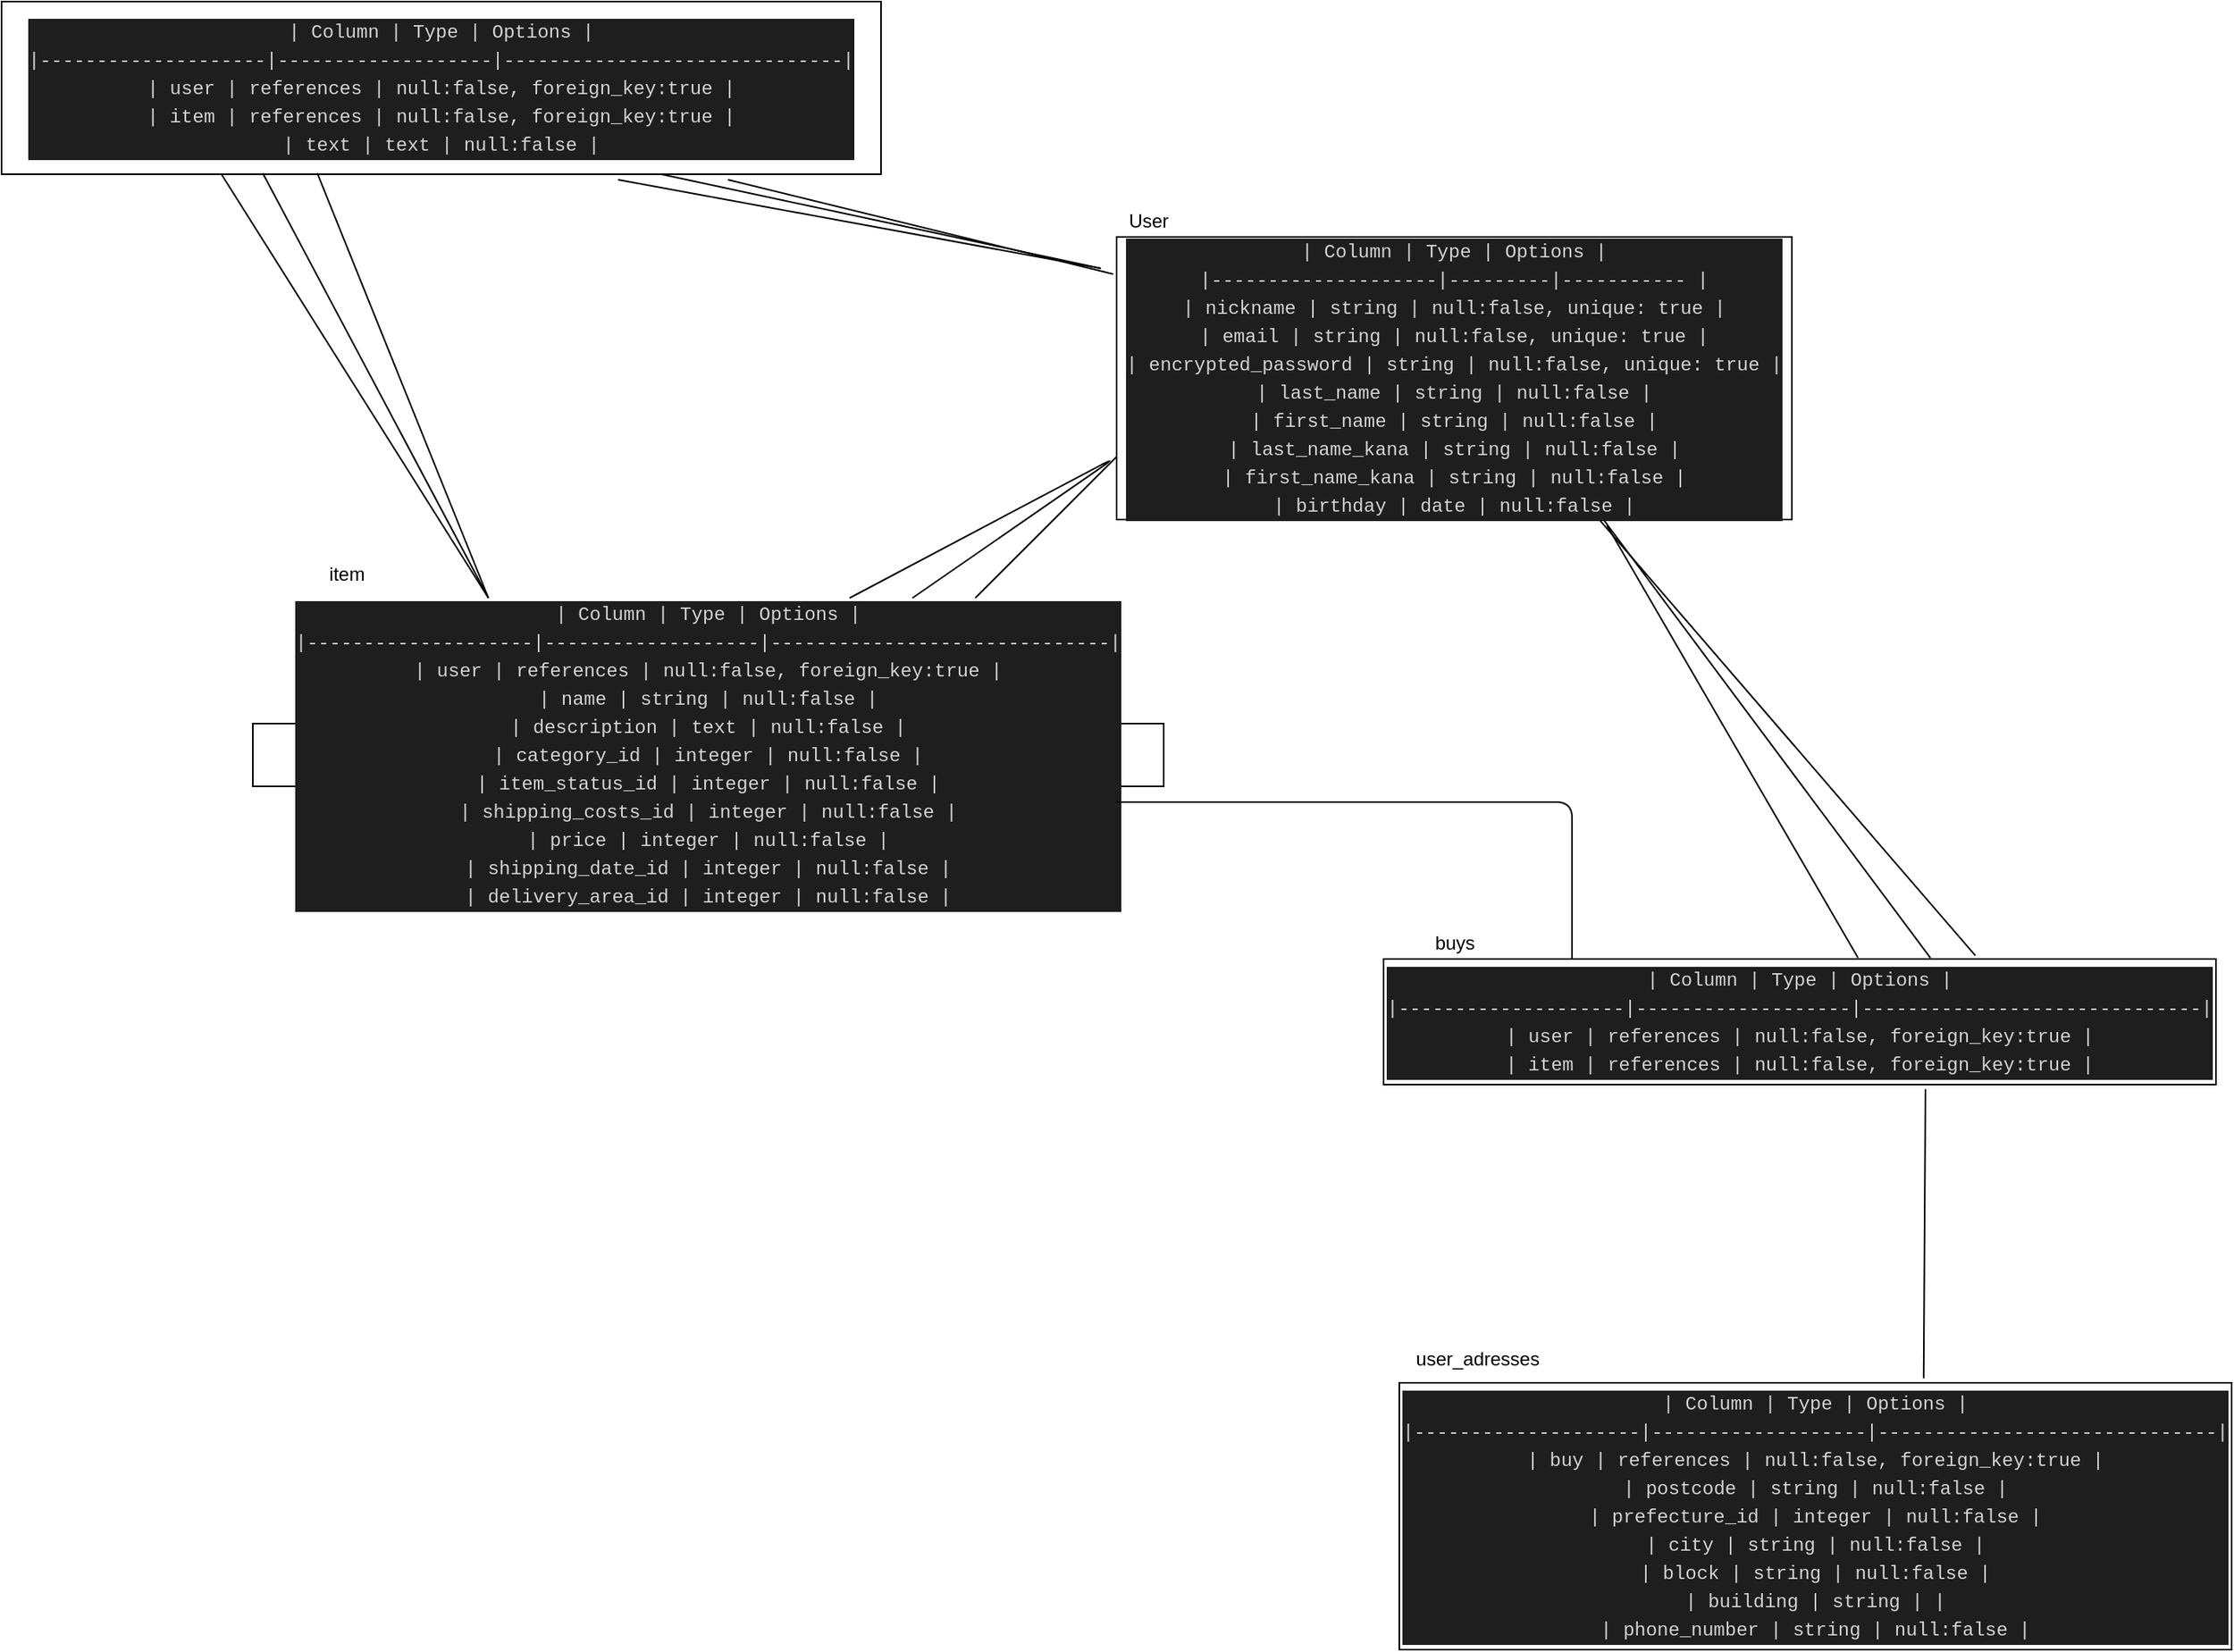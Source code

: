 <mxfile>
    <diagram id="c5Nug2X2vnmqiBtGOS78" name="ページ1">
        <mxGraphModel dx="1867" dy="2140" grid="1" gridSize="10" guides="1" tooltips="1" connect="1" arrows="1" fold="1" page="1" pageScale="1" pageWidth="827" pageHeight="1169" math="0" shadow="0">
            <root>
                <mxCell id="0"/>
                <mxCell id="1" parent="0"/>
                <mxCell id="3" value="User" style="text;html=1;align=center;verticalAlign=middle;resizable=0;points=[];autosize=1;strokeColor=none;fillColor=none;" vertex="1" parent="1">
                    <mxGeometry y="20" width="40" height="20" as="geometry"/>
                </mxCell>
                <mxCell id="4" value="&lt;meta charset=&quot;utf-8&quot;&gt;&lt;div style=&quot;color: rgb(212, 212, 212); background-color: rgb(30, 30, 30); font-family: menlo, monaco, &amp;quot;courier new&amp;quot;, monospace; font-weight: normal; font-size: 12px; line-height: 18px;&quot;&gt;&lt;div&gt;&lt;span style=&quot;color: #d4d4d4&quot;&gt;| Column             | Type    | Options    |&lt;/span&gt;&lt;/div&gt;&lt;div&gt;&lt;span style=&quot;color: #d4d4d4&quot;&gt;|--------------------|---------|----------- |&lt;/span&gt;&lt;/div&gt;&lt;div&gt;&lt;span style=&quot;color: #d4d4d4&quot;&gt;| nickname           | string  | null:false, unique: true |&lt;/span&gt;&lt;/div&gt;&lt;div&gt;&lt;span style=&quot;color: #d4d4d4&quot;&gt;| email              | string  | null:false, unique: true |&lt;/span&gt;&lt;/div&gt;&lt;div&gt;&lt;span style=&quot;color: #d4d4d4&quot;&gt;| encrypted_password | string  | null:false, unique: true |&lt;/span&gt;&lt;/div&gt;&lt;div&gt;&lt;span style=&quot;color: #d4d4d4&quot;&gt;| last_name          | string  | null:false |&lt;/span&gt;&lt;/div&gt;&lt;div&gt;&lt;span style=&quot;color: #d4d4d4&quot;&gt;| first_name         | string  | null:false |&lt;/span&gt;&lt;/div&gt;&lt;div&gt;&lt;span style=&quot;color: #d4d4d4&quot;&gt;| last_name_kana     | string  | null:false |&lt;/span&gt;&lt;/div&gt;&lt;div&gt;&lt;span style=&quot;color: #d4d4d4&quot;&gt;| first_name_kana    | string  | null:false |&lt;/span&gt;&lt;/div&gt;&lt;div&gt;&lt;span style=&quot;color: #d4d4d4&quot;&gt;| birthday           | date    | null:false |&lt;/span&gt;&lt;/div&gt;&lt;/div&gt;" style="rounded=0;whiteSpace=wrap;html=1;" vertex="1" parent="1">
                    <mxGeometry y="40" width="430" height="180" as="geometry"/>
                </mxCell>
                <mxCell id="5" value="&lt;div style=&quot;color: rgb(212 , 212 , 212) ; background-color: rgb(30 , 30 , 30) ; font-family: &amp;#34;menlo&amp;#34; , &amp;#34;monaco&amp;#34; , &amp;#34;courier new&amp;#34; , monospace ; line-height: 18px&quot;&gt;&lt;div&gt;| Column             | Type              | Options                      |&lt;/div&gt;&lt;div&gt;|--------------------|-------------------|------------------------------|&lt;/div&gt;&lt;div&gt;| user               | references        | null:false, foreign_key:true |&lt;/div&gt;&lt;div&gt;| name               | string            | null:false                   |&lt;/div&gt;&lt;div&gt;| description        | text              | null:false                   |&lt;/div&gt;&lt;div&gt;| category_id        | integer           | null:false                   |&lt;/div&gt;&lt;div&gt;| item_status_id     | integer           | null:false                   |&lt;/div&gt;&lt;div&gt;| shipping_costs_id  | integer           | null:false                   |&lt;/div&gt;&lt;div&gt;| price              | integer           | null:false                   |&lt;/div&gt;&lt;div&gt;| shipping_date_id   | integer           | null:false                   |&lt;/div&gt;&lt;div&gt;| delivery_area_id   | integer           | null:false                   |&lt;/div&gt;&lt;/div&gt;" style="rounded=0;whiteSpace=wrap;html=1;" vertex="1" parent="1">
                    <mxGeometry x="-550" y="350" width="580" height="40" as="geometry"/>
                </mxCell>
                <mxCell id="7" value="item" style="text;html=1;strokeColor=none;fillColor=none;align=center;verticalAlign=middle;whiteSpace=wrap;rounded=0;" vertex="1" parent="1">
                    <mxGeometry x="-520" y="240" width="60" height="30" as="geometry"/>
                </mxCell>
                <mxCell id="8" value="" style="endArrow=none;html=1;" edge="1" parent="1">
                    <mxGeometry width="50" height="50" relative="1" as="geometry">
                        <mxPoint x="-170" y="270" as="sourcePoint"/>
                        <mxPoint x="-130" y="270" as="targetPoint"/>
                        <Array as="points">
                            <mxPoint y="180"/>
                        </Array>
                    </mxGeometry>
                </mxCell>
                <mxCell id="9" value="" style="endArrow=none;html=1;" edge="1" parent="1">
                    <mxGeometry width="50" height="50" relative="1" as="geometry">
                        <mxPoint x="-90" y="270" as="sourcePoint"/>
                        <mxPoint y="180" as="targetPoint"/>
                        <Array as="points"/>
                    </mxGeometry>
                </mxCell>
                <mxCell id="12" value="&lt;div style=&quot;color: rgb(212 , 212 , 212) ; background-color: rgb(30 , 30 , 30) ; font-family: &amp;#34;menlo&amp;#34; , &amp;#34;monaco&amp;#34; , &amp;#34;courier new&amp;#34; , monospace ; line-height: 18px&quot;&gt;&lt;div&gt;| Column             | Type              | Options                      |&lt;/div&gt;&lt;div&gt;|--------------------|-------------------|------------------------------|&lt;/div&gt;&lt;div&gt;| user               | references        | null:false, foreign_key:true |&lt;/div&gt;&lt;div&gt;| item               | references        | null:false, foreign_key:true |&lt;/div&gt;&lt;div&gt;| text               | text              | null:false                   |&lt;/div&gt;&lt;/div&gt;" style="rounded=0;whiteSpace=wrap;html=1;" vertex="1" parent="1">
                    <mxGeometry x="-710" y="-110" width="560" height="110" as="geometry"/>
                </mxCell>
                <mxCell id="13" value="" style="endArrow=none;html=1;" edge="1" parent="1">
                    <mxGeometry width="50" height="50" relative="1" as="geometry">
                        <mxPoint x="-480" y="230" as="sourcePoint"/>
                        <mxPoint x="-480" y="230" as="targetPoint"/>
                    </mxGeometry>
                </mxCell>
                <mxCell id="14" value="" style="endArrow=none;html=1;entryX=0.826;entryY=1.032;entryDx=0;entryDy=0;entryPerimeter=0;exitX=-0.005;exitY=0.131;exitDx=0;exitDy=0;exitPerimeter=0;" edge="1" parent="1" source="4" target="12">
                    <mxGeometry width="50" height="50" relative="1" as="geometry">
                        <mxPoint x="-480" y="230" as="sourcePoint"/>
                        <mxPoint x="-430" y="180" as="targetPoint"/>
                    </mxGeometry>
                </mxCell>
                <mxCell id="16" value="" style="endArrow=none;html=1;entryX=0.75;entryY=1;entryDx=0;entryDy=0;" edge="1" parent="1" target="12">
                    <mxGeometry width="50" height="50" relative="1" as="geometry">
                        <mxPoint x="-10" y="60" as="sourcePoint"/>
                        <mxPoint x="-430" y="180" as="targetPoint"/>
                    </mxGeometry>
                </mxCell>
                <mxCell id="17" value="" style="endArrow=none;html=1;entryX=0.701;entryY=1.032;entryDx=0;entryDy=0;entryPerimeter=0;" edge="1" parent="1" target="12">
                    <mxGeometry width="50" height="50" relative="1" as="geometry">
                        <mxPoint x="-10" y="60" as="sourcePoint"/>
                        <mxPoint x="-430" y="180" as="targetPoint"/>
                    </mxGeometry>
                </mxCell>
                <mxCell id="18" value="" style="endArrow=none;html=1;entryX=0.25;entryY=1;entryDx=0;entryDy=0;" edge="1" parent="1" target="12">
                    <mxGeometry width="50" height="50" relative="1" as="geometry">
                        <mxPoint x="-400" y="270" as="sourcePoint"/>
                        <mxPoint x="-430" y="180" as="targetPoint"/>
                    </mxGeometry>
                </mxCell>
                <mxCell id="20" value="" style="endArrow=none;html=1;entryX=0.297;entryY=0.994;entryDx=0;entryDy=0;entryPerimeter=0;" edge="1" parent="1" target="12">
                    <mxGeometry width="50" height="50" relative="1" as="geometry">
                        <mxPoint x="-400" y="270" as="sourcePoint"/>
                        <mxPoint x="-430" y="180" as="targetPoint"/>
                    </mxGeometry>
                </mxCell>
                <mxCell id="22" value="" style="endArrow=none;html=1;entryX=0.359;entryY=0.994;entryDx=0;entryDy=0;entryPerimeter=0;" edge="1" parent="1" target="12">
                    <mxGeometry width="50" height="50" relative="1" as="geometry">
                        <mxPoint x="-400" y="270" as="sourcePoint"/>
                        <mxPoint x="-430" y="180" as="targetPoint"/>
                    </mxGeometry>
                </mxCell>
                <mxCell id="23" value="&lt;div style=&quot;color: rgb(212 , 212 , 212) ; background-color: rgb(30 , 30 , 30) ; font-family: &amp;#34;menlo&amp;#34; , &amp;#34;monaco&amp;#34; , &amp;#34;courier new&amp;#34; , monospace ; line-height: 18px&quot;&gt;&lt;div&gt;| Column             | Type              | Options                      |&lt;/div&gt;&lt;div&gt;|--------------------|-------------------|------------------------------|&lt;/div&gt;&lt;div&gt;| user               | references        | null:false, foreign_key:true |&lt;/div&gt;&lt;div&gt;| item               | references        | null:false, foreign_key:true |&lt;/div&gt;&lt;/div&gt;" style="rounded=0;whiteSpace=wrap;html=1;" vertex="1" parent="1">
                    <mxGeometry x="170" y="500" width="530" height="80" as="geometry"/>
                </mxCell>
                <mxCell id="24" value="" style="endArrow=none;html=1;entryX=0.716;entryY=1.004;entryDx=0;entryDy=0;entryPerimeter=0;exitX=0.711;exitY=-0.027;exitDx=0;exitDy=0;exitPerimeter=0;" edge="1" parent="1" source="23" target="4">
                    <mxGeometry width="50" height="50" relative="1" as="geometry">
                        <mxPoint x="540" y="490" as="sourcePoint"/>
                        <mxPoint x="340" y="450" as="targetPoint"/>
                    </mxGeometry>
                </mxCell>
                <mxCell id="25" value="" style="endArrow=none;html=1;exitX=0.657;exitY=-0.009;exitDx=0;exitDy=0;exitPerimeter=0;" edge="1" parent="1" source="23">
                    <mxGeometry width="50" height="50" relative="1" as="geometry">
                        <mxPoint x="290" y="500" as="sourcePoint"/>
                        <mxPoint x="310" y="220" as="targetPoint"/>
                    </mxGeometry>
                </mxCell>
                <mxCell id="26" value="" style="endArrow=none;html=1;entryX=0.726;entryY=1.02;entryDx=0;entryDy=0;entryPerimeter=0;exitX=0.57;exitY=-0.009;exitDx=0;exitDy=0;exitPerimeter=0;" edge="1" parent="1" source="23" target="4">
                    <mxGeometry width="50" height="50" relative="1" as="geometry">
                        <mxPoint x="290" y="500" as="sourcePoint"/>
                        <mxPoint x="340" y="450" as="targetPoint"/>
                    </mxGeometry>
                </mxCell>
                <mxCell id="27" value="" style="endArrow=none;html=1;" edge="1" parent="1">
                    <mxGeometry width="50" height="50" relative="1" as="geometry">
                        <mxPoint x="290" y="500" as="sourcePoint"/>
                        <mxPoint y="400" as="targetPoint"/>
                        <Array as="points">
                            <mxPoint x="290" y="400"/>
                        </Array>
                    </mxGeometry>
                </mxCell>
                <mxCell id="28" value="&lt;div style=&quot;color: rgb(212 , 212 , 212) ; background-color: rgb(30 , 30 , 30) ; font-family: &amp;#34;menlo&amp;#34; , &amp;#34;monaco&amp;#34; , &amp;#34;courier new&amp;#34; , monospace ; line-height: 18px&quot;&gt;&lt;div&gt;| Column             | Type              | Options                      |&lt;/div&gt;&lt;div&gt;|--------------------|-------------------|------------------------------|&lt;/div&gt;&lt;div&gt;| buy                | references        | null:false, foreign_key:true |&lt;/div&gt;&lt;div&gt;| postcode           | string            | null:false                   |&lt;/div&gt;&lt;div&gt;| prefecture_id      | integer           | null:false                   |&lt;/div&gt;&lt;div&gt;| city               | string            | null:false                   |&lt;/div&gt;&lt;div&gt;| block              | string            | null:false                   |&lt;/div&gt;&lt;div&gt;| building           | string            |                              |&lt;/div&gt;&lt;div&gt;| phone_number       | string            | null:false                   |&lt;/div&gt;&lt;/div&gt;" style="rounded=0;whiteSpace=wrap;html=1;" vertex="1" parent="1">
                    <mxGeometry x="180" y="770" width="530" height="170" as="geometry"/>
                </mxCell>
                <mxCell id="30" value="buys" style="text;html=1;align=center;verticalAlign=middle;resizable=0;points=[];autosize=1;strokeColor=none;fillColor=none;strokeWidth=5;" vertex="1" parent="1">
                    <mxGeometry x="195" y="480" width="40" height="20" as="geometry"/>
                </mxCell>
                <mxCell id="31" value="user_adresses" style="text;html=1;strokeColor=none;fillColor=none;align=center;verticalAlign=middle;whiteSpace=wrap;rounded=0;" vertex="1" parent="1">
                    <mxGeometry x="200" y="740" width="60" height="30" as="geometry"/>
                </mxCell>
                <mxCell id="32" value="" style="endArrow=none;html=1;entryX=0.651;entryY=1.036;entryDx=0;entryDy=0;entryPerimeter=0;exitX=0.63;exitY=-0.017;exitDx=0;exitDy=0;exitPerimeter=0;" edge="1" parent="1" source="28" target="23">
                    <mxGeometry width="50" height="50" relative="1" as="geometry">
                        <mxPoint x="515" y="760" as="sourcePoint"/>
                        <mxPoint x="130" y="690" as="targetPoint"/>
                    </mxGeometry>
                </mxCell>
            </root>
        </mxGraphModel>
    </diagram>
</mxfile>